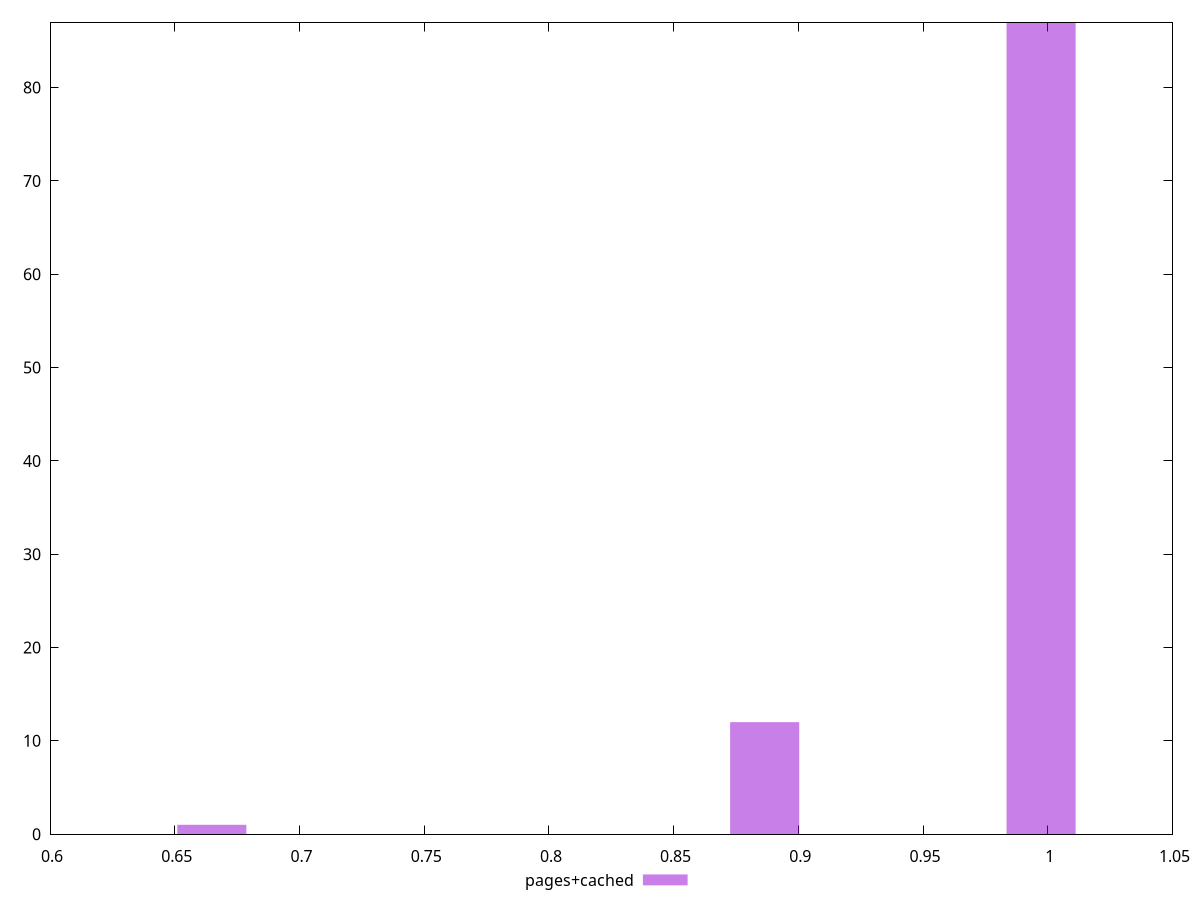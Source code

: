$_pagesCached <<EOF
0.6648779375353567 1
0.886503916713809 12
0.9973169063030352 87
EOF
set key outside below
set terminal pngcairo
set output "report_00004_2020-11-02T20-21-41.718Z/unminified-css/pages+cached//hist.png"
set yrange [0:87]
set boxwidth 0.02770324739730653
set style fill transparent solid 0.5 noborder
plot $_pagesCached title "pages+cached" with boxes ,